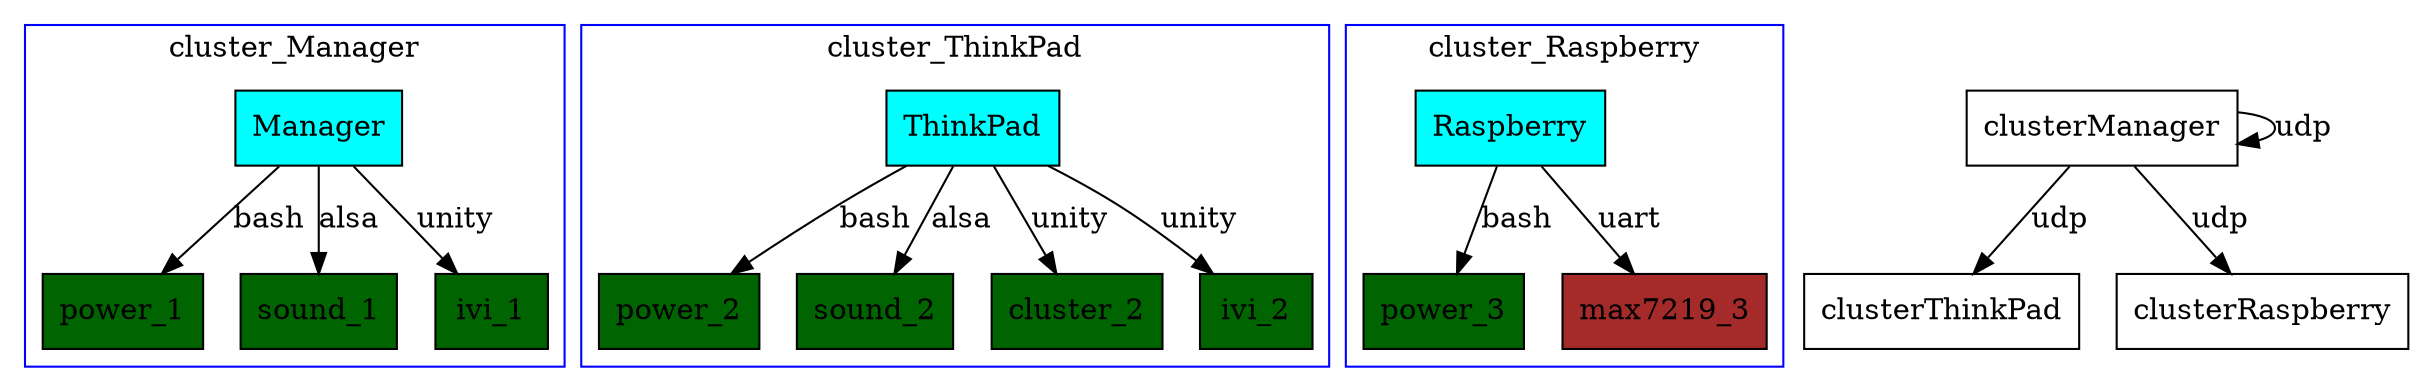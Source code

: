 digraph G {
	node [shape=record]
	subgraph clusterManager {
		color=blue label=cluster_Manager
		Manager [fillcolor=cyan style=filled]
		power_1 [fillcolor=darkgreen style=filled]
		Manager -> power_1 [label=bash len=2.0]
		sound_1 [fillcolor=darkgreen style=filled]
		Manager -> sound_1 [label=alsa len=2.0]
		ivi_1 [fillcolor=darkgreen style=filled]
		Manager -> ivi_1 [label=unity len=2.0]
	}
	subgraph clusterThinkPad {
		color=blue label=cluster_ThinkPad
		ThinkPad [fillcolor=cyan style=filled]
		power_2 [fillcolor=darkgreen style=filled]
		ThinkPad -> power_2 [label=bash len=2.0]
		sound_2 [fillcolor=darkgreen style=filled]
		ThinkPad -> sound_2 [label=alsa len=2.0]
		cluster_2 [fillcolor=darkgreen style=filled]
		ThinkPad -> cluster_2 [label=unity len=2.0]
		ivi_2 [fillcolor=darkgreen style=filled]
		ThinkPad -> ivi_2 [label=unity len=2.0]
	}
	subgraph clusterRaspberry {
		color=blue label=cluster_Raspberry
		Raspberry [fillcolor=cyan style=filled]
		power_3 [fillcolor=darkgreen style=filled]
		Raspberry -> power_3 [label=bash len=2.0]
		max7219_3 [fillcolor=brown style=filled]
		Raspberry -> max7219_3 [label=uart len=2.0]
	}
	clusterManager -> clusterManager [label=udp len=10.0]
	clusterManager -> clusterThinkPad [label=udp len=10.0]
	clusterManager -> clusterRaspberry [label=udp len=10.0]
}
